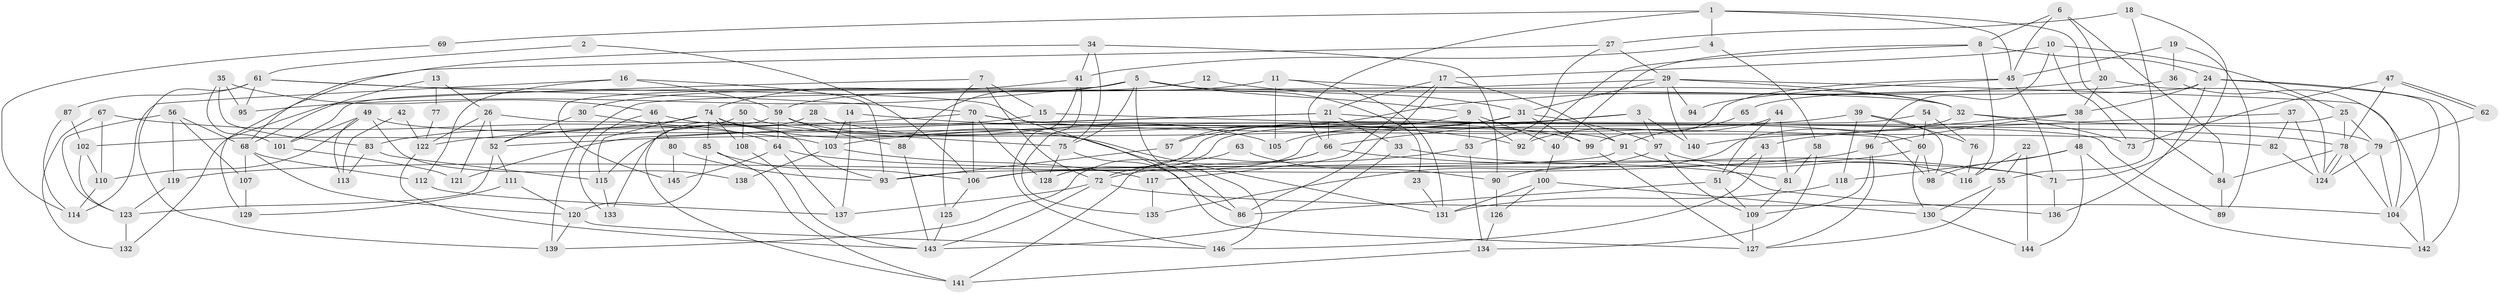 // coarse degree distribution, {12: 0.0410958904109589, 6: 0.1780821917808219, 9: 0.0136986301369863, 16: 0.0136986301369863, 8: 0.0547945205479452, 17: 0.0136986301369863, 3: 0.2876712328767123, 4: 0.0958904109589041, 5: 0.1780821917808219, 7: 0.0273972602739726, 2: 0.0821917808219178, 18: 0.0136986301369863}
// Generated by graph-tools (version 1.1) at 2025/43/03/06/25 01:43:20]
// undirected, 146 vertices, 292 edges
graph export_dot {
graph [start="1"]
  node [color=gray90,style=filled];
  1;
  2;
  3;
  4;
  5;
  6;
  7;
  8;
  9;
  10;
  11;
  12;
  13;
  14;
  15;
  16;
  17;
  18;
  19;
  20;
  21;
  22;
  23;
  24;
  25;
  26;
  27;
  28;
  29;
  30;
  31;
  32;
  33;
  34;
  35;
  36;
  37;
  38;
  39;
  40;
  41;
  42;
  43;
  44;
  45;
  46;
  47;
  48;
  49;
  50;
  51;
  52;
  53;
  54;
  55;
  56;
  57;
  58;
  59;
  60;
  61;
  62;
  63;
  64;
  65;
  66;
  67;
  68;
  69;
  70;
  71;
  72;
  73;
  74;
  75;
  76;
  77;
  78;
  79;
  80;
  81;
  82;
  83;
  84;
  85;
  86;
  87;
  88;
  89;
  90;
  91;
  92;
  93;
  94;
  95;
  96;
  97;
  98;
  99;
  100;
  101;
  102;
  103;
  104;
  105;
  106;
  107;
  108;
  109;
  110;
  111;
  112;
  113;
  114;
  115;
  116;
  117;
  118;
  119;
  120;
  121;
  122;
  123;
  124;
  125;
  126;
  127;
  128;
  129;
  130;
  131;
  132;
  133;
  134;
  135;
  136;
  137;
  138;
  139;
  140;
  141;
  142;
  143;
  144;
  145;
  146;
  1 -- 84;
  1 -- 66;
  1 -- 4;
  1 -- 45;
  1 -- 69;
  2 -- 61;
  2 -- 106;
  3 -- 66;
  3 -- 97;
  3 -- 128;
  3 -- 140;
  4 -- 58;
  4 -- 41;
  5 -- 88;
  5 -- 145;
  5 -- 9;
  5 -- 23;
  5 -- 32;
  5 -- 75;
  5 -- 95;
  5 -- 146;
  6 -- 8;
  6 -- 20;
  6 -- 45;
  6 -- 84;
  7 -- 72;
  7 -- 125;
  7 -- 15;
  7 -- 132;
  8 -- 40;
  8 -- 24;
  8 -- 92;
  8 -- 116;
  9 -- 92;
  9 -- 40;
  9 -- 53;
  9 -- 57;
  10 -- 25;
  10 -- 96;
  10 -- 17;
  10 -- 73;
  11 -- 131;
  11 -- 32;
  11 -- 59;
  11 -- 105;
  12 -- 31;
  12 -- 30;
  13 -- 26;
  13 -- 68;
  13 -- 77;
  14 -- 92;
  14 -- 137;
  14 -- 103;
  15 -- 78;
  15 -- 52;
  16 -- 93;
  16 -- 59;
  16 -- 112;
  16 -- 114;
  17 -- 86;
  17 -- 21;
  17 -- 91;
  17 -- 117;
  18 -- 71;
  18 -- 55;
  18 -- 27;
  19 -- 45;
  19 -- 89;
  19 -- 36;
  20 -- 124;
  20 -- 57;
  20 -- 38;
  21 -- 60;
  21 -- 33;
  21 -- 66;
  21 -- 115;
  21 -- 121;
  22 -- 55;
  22 -- 116;
  22 -- 144;
  23 -- 131;
  24 -- 104;
  24 -- 38;
  24 -- 101;
  24 -- 136;
  24 -- 142;
  25 -- 106;
  25 -- 78;
  25 -- 79;
  26 -- 98;
  26 -- 121;
  26 -- 52;
  26 -- 122;
  27 -- 53;
  27 -- 29;
  27 -- 129;
  28 -- 105;
  28 -- 133;
  29 -- 32;
  29 -- 31;
  29 -- 94;
  29 -- 139;
  29 -- 140;
  29 -- 142;
  30 -- 52;
  30 -- 64;
  31 -- 52;
  31 -- 97;
  31 -- 99;
  31 -- 105;
  32 -- 73;
  32 -- 79;
  32 -- 90;
  33 -- 143;
  33 -- 81;
  34 -- 68;
  34 -- 41;
  34 -- 75;
  34 -- 90;
  35 -- 95;
  35 -- 83;
  35 -- 46;
  35 -- 101;
  36 -- 104;
  36 -- 65;
  37 -- 124;
  37 -- 140;
  37 -- 82;
  38 -- 43;
  38 -- 48;
  38 -- 96;
  39 -- 103;
  39 -- 76;
  39 -- 98;
  39 -- 118;
  40 -- 100;
  41 -- 135;
  41 -- 74;
  41 -- 146;
  42 -- 113;
  42 -- 122;
  43 -- 51;
  43 -- 146;
  44 -- 81;
  44 -- 51;
  44 -- 92;
  45 -- 71;
  45 -- 94;
  45 -- 99;
  46 -- 75;
  46 -- 80;
  46 -- 133;
  47 -- 78;
  47 -- 62;
  47 -- 62;
  47 -- 73;
  48 -- 142;
  48 -- 98;
  48 -- 118;
  48 -- 144;
  49 -- 101;
  49 -- 91;
  49 -- 110;
  49 -- 113;
  49 -- 138;
  50 -- 108;
  50 -- 99;
  50 -- 102;
  51 -- 109;
  51 -- 86;
  52 -- 111;
  52 -- 123;
  53 -- 72;
  53 -- 134;
  54 -- 60;
  54 -- 128;
  54 -- 76;
  55 -- 127;
  55 -- 130;
  56 -- 107;
  56 -- 119;
  56 -- 68;
  56 -- 123;
  57 -- 93;
  58 -- 81;
  58 -- 134;
  59 -- 141;
  59 -- 64;
  59 -- 88;
  59 -- 127;
  60 -- 106;
  60 -- 98;
  60 -- 130;
  61 -- 70;
  61 -- 87;
  61 -- 86;
  61 -- 95;
  61 -- 139;
  62 -- 79;
  63 -- 90;
  63 -- 139;
  64 -- 137;
  64 -- 71;
  64 -- 145;
  65 -- 91;
  66 -- 71;
  66 -- 72;
  66 -- 141;
  67 -- 110;
  67 -- 132;
  67 -- 103;
  68 -- 120;
  68 -- 107;
  68 -- 112;
  69 -- 114;
  70 -- 128;
  70 -- 82;
  70 -- 89;
  70 -- 106;
  70 -- 122;
  71 -- 136;
  72 -- 104;
  72 -- 137;
  72 -- 143;
  74 -- 131;
  74 -- 83;
  74 -- 85;
  74 -- 93;
  74 -- 108;
  74 -- 115;
  75 -- 86;
  75 -- 128;
  76 -- 116;
  77 -- 122;
  78 -- 104;
  78 -- 124;
  78 -- 124;
  78 -- 84;
  79 -- 104;
  79 -- 124;
  80 -- 93;
  80 -- 145;
  81 -- 109;
  82 -- 124;
  83 -- 115;
  83 -- 113;
  84 -- 89;
  85 -- 120;
  85 -- 106;
  85 -- 141;
  87 -- 114;
  87 -- 102;
  88 -- 143;
  90 -- 126;
  91 -- 136;
  91 -- 93;
  96 -- 127;
  96 -- 109;
  96 -- 119;
  97 -- 109;
  97 -- 116;
  97 -- 135;
  99 -- 127;
  100 -- 130;
  100 -- 126;
  100 -- 131;
  101 -- 121;
  102 -- 123;
  102 -- 110;
  103 -- 117;
  103 -- 138;
  104 -- 142;
  106 -- 125;
  107 -- 129;
  108 -- 143;
  109 -- 127;
  110 -- 114;
  111 -- 120;
  111 -- 129;
  112 -- 137;
  115 -- 133;
  117 -- 135;
  118 -- 131;
  119 -- 123;
  120 -- 146;
  120 -- 139;
  122 -- 143;
  123 -- 132;
  125 -- 143;
  126 -- 134;
  130 -- 144;
  134 -- 141;
}
